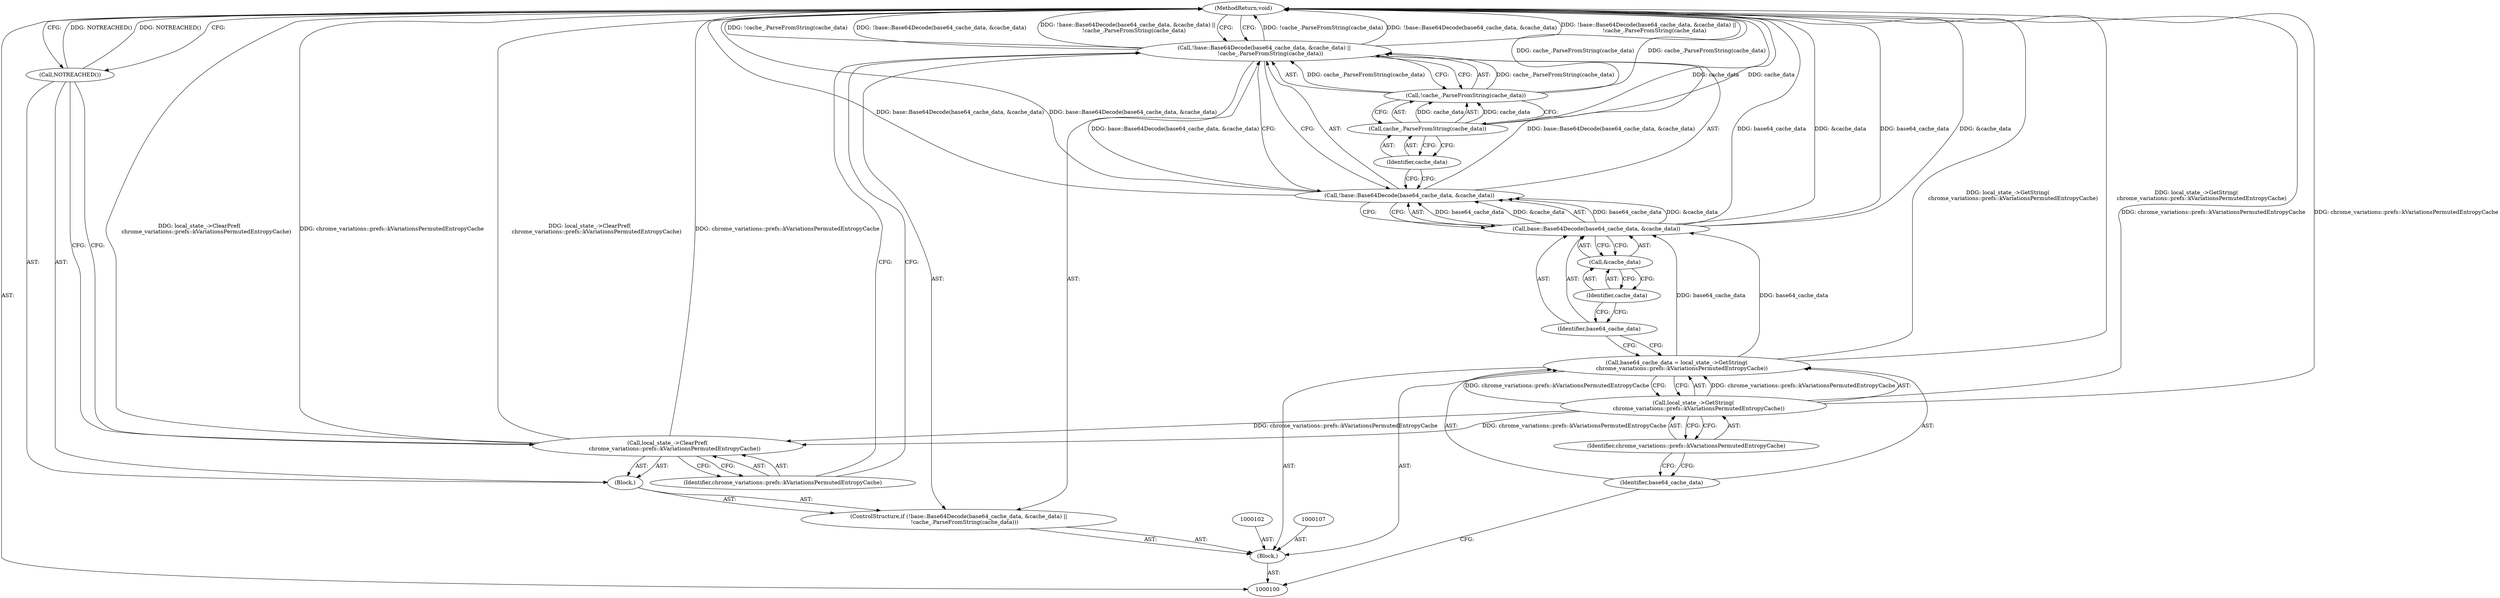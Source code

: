 digraph "0_Chrome_7cb8e1ae121cf6b14aa0a59cc708de630c0ef965_4" {
"1000122" [label="(MethodReturn,void)"];
"1000101" [label="(Block,)"];
"1000103" [label="(Call,base64_cache_data = local_state_->GetString(\n      chrome_variations::prefs::kVariationsPermutedEntropyCache))"];
"1000104" [label="(Identifier,base64_cache_data)"];
"1000105" [label="(Call,local_state_->GetString(\n      chrome_variations::prefs::kVariationsPermutedEntropyCache))"];
"1000106" [label="(Identifier,chrome_variations::prefs::kVariationsPermutedEntropyCache)"];
"1000112" [label="(Identifier,base64_cache_data)"];
"1000108" [label="(ControlStructure,if (!base::Base64Decode(base64_cache_data, &cache_data) ||\n       !cache_.ParseFromString(cache_data)))"];
"1000113" [label="(Call,&cache_data)"];
"1000114" [label="(Identifier,cache_data)"];
"1000109" [label="(Call,!base::Base64Decode(base64_cache_data, &cache_data) ||\n       !cache_.ParseFromString(cache_data))"];
"1000110" [label="(Call,!base::Base64Decode(base64_cache_data, &cache_data))"];
"1000111" [label="(Call,base::Base64Decode(base64_cache_data, &cache_data))"];
"1000117" [label="(Identifier,cache_data)"];
"1000118" [label="(Block,)"];
"1000115" [label="(Call,!cache_.ParseFromString(cache_data))"];
"1000116" [label="(Call,cache_.ParseFromString(cache_data))"];
"1000119" [label="(Call,local_state_->ClearPref(\n        chrome_variations::prefs::kVariationsPermutedEntropyCache))"];
"1000120" [label="(Identifier,chrome_variations::prefs::kVariationsPermutedEntropyCache)"];
"1000121" [label="(Call,NOTREACHED())"];
"1000122" -> "1000100"  [label="AST: "];
"1000122" -> "1000121"  [label="CFG: "];
"1000122" -> "1000109"  [label="CFG: "];
"1000116" -> "1000122"  [label="DDG: cache_data"];
"1000103" -> "1000122"  [label="DDG: local_state_->GetString(\n      chrome_variations::prefs::kVariationsPermutedEntropyCache)"];
"1000111" -> "1000122"  [label="DDG: base64_cache_data"];
"1000111" -> "1000122"  [label="DDG: &cache_data"];
"1000119" -> "1000122"  [label="DDG: local_state_->ClearPref(\n        chrome_variations::prefs::kVariationsPermutedEntropyCache)"];
"1000119" -> "1000122"  [label="DDG: chrome_variations::prefs::kVariationsPermutedEntropyCache"];
"1000109" -> "1000122"  [label="DDG: !cache_.ParseFromString(cache_data)"];
"1000109" -> "1000122"  [label="DDG: !base::Base64Decode(base64_cache_data, &cache_data)"];
"1000109" -> "1000122"  [label="DDG: !base::Base64Decode(base64_cache_data, &cache_data) ||\n       !cache_.ParseFromString(cache_data)"];
"1000121" -> "1000122"  [label="DDG: NOTREACHED()"];
"1000110" -> "1000122"  [label="DDG: base::Base64Decode(base64_cache_data, &cache_data)"];
"1000115" -> "1000122"  [label="DDG: cache_.ParseFromString(cache_data)"];
"1000105" -> "1000122"  [label="DDG: chrome_variations::prefs::kVariationsPermutedEntropyCache"];
"1000101" -> "1000100"  [label="AST: "];
"1000102" -> "1000101"  [label="AST: "];
"1000103" -> "1000101"  [label="AST: "];
"1000107" -> "1000101"  [label="AST: "];
"1000108" -> "1000101"  [label="AST: "];
"1000103" -> "1000101"  [label="AST: "];
"1000103" -> "1000105"  [label="CFG: "];
"1000104" -> "1000103"  [label="AST: "];
"1000105" -> "1000103"  [label="AST: "];
"1000112" -> "1000103"  [label="CFG: "];
"1000103" -> "1000122"  [label="DDG: local_state_->GetString(\n      chrome_variations::prefs::kVariationsPermutedEntropyCache)"];
"1000105" -> "1000103"  [label="DDG: chrome_variations::prefs::kVariationsPermutedEntropyCache"];
"1000103" -> "1000111"  [label="DDG: base64_cache_data"];
"1000104" -> "1000103"  [label="AST: "];
"1000104" -> "1000100"  [label="CFG: "];
"1000106" -> "1000104"  [label="CFG: "];
"1000105" -> "1000103"  [label="AST: "];
"1000105" -> "1000106"  [label="CFG: "];
"1000106" -> "1000105"  [label="AST: "];
"1000103" -> "1000105"  [label="CFG: "];
"1000105" -> "1000122"  [label="DDG: chrome_variations::prefs::kVariationsPermutedEntropyCache"];
"1000105" -> "1000103"  [label="DDG: chrome_variations::prefs::kVariationsPermutedEntropyCache"];
"1000105" -> "1000119"  [label="DDG: chrome_variations::prefs::kVariationsPermutedEntropyCache"];
"1000106" -> "1000105"  [label="AST: "];
"1000106" -> "1000104"  [label="CFG: "];
"1000105" -> "1000106"  [label="CFG: "];
"1000112" -> "1000111"  [label="AST: "];
"1000112" -> "1000103"  [label="CFG: "];
"1000114" -> "1000112"  [label="CFG: "];
"1000108" -> "1000101"  [label="AST: "];
"1000109" -> "1000108"  [label="AST: "];
"1000118" -> "1000108"  [label="AST: "];
"1000113" -> "1000111"  [label="AST: "];
"1000113" -> "1000114"  [label="CFG: "];
"1000114" -> "1000113"  [label="AST: "];
"1000111" -> "1000113"  [label="CFG: "];
"1000114" -> "1000113"  [label="AST: "];
"1000114" -> "1000112"  [label="CFG: "];
"1000113" -> "1000114"  [label="CFG: "];
"1000109" -> "1000108"  [label="AST: "];
"1000109" -> "1000110"  [label="CFG: "];
"1000109" -> "1000115"  [label="CFG: "];
"1000110" -> "1000109"  [label="AST: "];
"1000115" -> "1000109"  [label="AST: "];
"1000120" -> "1000109"  [label="CFG: "];
"1000122" -> "1000109"  [label="CFG: "];
"1000109" -> "1000122"  [label="DDG: !cache_.ParseFromString(cache_data)"];
"1000109" -> "1000122"  [label="DDG: !base::Base64Decode(base64_cache_data, &cache_data)"];
"1000109" -> "1000122"  [label="DDG: !base::Base64Decode(base64_cache_data, &cache_data) ||\n       !cache_.ParseFromString(cache_data)"];
"1000110" -> "1000109"  [label="DDG: base::Base64Decode(base64_cache_data, &cache_data)"];
"1000115" -> "1000109"  [label="DDG: cache_.ParseFromString(cache_data)"];
"1000110" -> "1000109"  [label="AST: "];
"1000110" -> "1000111"  [label="CFG: "];
"1000111" -> "1000110"  [label="AST: "];
"1000117" -> "1000110"  [label="CFG: "];
"1000109" -> "1000110"  [label="CFG: "];
"1000110" -> "1000122"  [label="DDG: base::Base64Decode(base64_cache_data, &cache_data)"];
"1000110" -> "1000109"  [label="DDG: base::Base64Decode(base64_cache_data, &cache_data)"];
"1000111" -> "1000110"  [label="DDG: base64_cache_data"];
"1000111" -> "1000110"  [label="DDG: &cache_data"];
"1000111" -> "1000110"  [label="AST: "];
"1000111" -> "1000113"  [label="CFG: "];
"1000112" -> "1000111"  [label="AST: "];
"1000113" -> "1000111"  [label="AST: "];
"1000110" -> "1000111"  [label="CFG: "];
"1000111" -> "1000122"  [label="DDG: base64_cache_data"];
"1000111" -> "1000122"  [label="DDG: &cache_data"];
"1000111" -> "1000110"  [label="DDG: base64_cache_data"];
"1000111" -> "1000110"  [label="DDG: &cache_data"];
"1000103" -> "1000111"  [label="DDG: base64_cache_data"];
"1000117" -> "1000116"  [label="AST: "];
"1000117" -> "1000110"  [label="CFG: "];
"1000116" -> "1000117"  [label="CFG: "];
"1000118" -> "1000108"  [label="AST: "];
"1000119" -> "1000118"  [label="AST: "];
"1000121" -> "1000118"  [label="AST: "];
"1000115" -> "1000109"  [label="AST: "];
"1000115" -> "1000116"  [label="CFG: "];
"1000116" -> "1000115"  [label="AST: "];
"1000109" -> "1000115"  [label="CFG: "];
"1000115" -> "1000122"  [label="DDG: cache_.ParseFromString(cache_data)"];
"1000115" -> "1000109"  [label="DDG: cache_.ParseFromString(cache_data)"];
"1000116" -> "1000115"  [label="DDG: cache_data"];
"1000116" -> "1000115"  [label="AST: "];
"1000116" -> "1000117"  [label="CFG: "];
"1000117" -> "1000116"  [label="AST: "];
"1000115" -> "1000116"  [label="CFG: "];
"1000116" -> "1000122"  [label="DDG: cache_data"];
"1000116" -> "1000115"  [label="DDG: cache_data"];
"1000119" -> "1000118"  [label="AST: "];
"1000119" -> "1000120"  [label="CFG: "];
"1000120" -> "1000119"  [label="AST: "];
"1000121" -> "1000119"  [label="CFG: "];
"1000119" -> "1000122"  [label="DDG: local_state_->ClearPref(\n        chrome_variations::prefs::kVariationsPermutedEntropyCache)"];
"1000119" -> "1000122"  [label="DDG: chrome_variations::prefs::kVariationsPermutedEntropyCache"];
"1000105" -> "1000119"  [label="DDG: chrome_variations::prefs::kVariationsPermutedEntropyCache"];
"1000120" -> "1000119"  [label="AST: "];
"1000120" -> "1000109"  [label="CFG: "];
"1000119" -> "1000120"  [label="CFG: "];
"1000121" -> "1000118"  [label="AST: "];
"1000121" -> "1000119"  [label="CFG: "];
"1000122" -> "1000121"  [label="CFG: "];
"1000121" -> "1000122"  [label="DDG: NOTREACHED()"];
}
